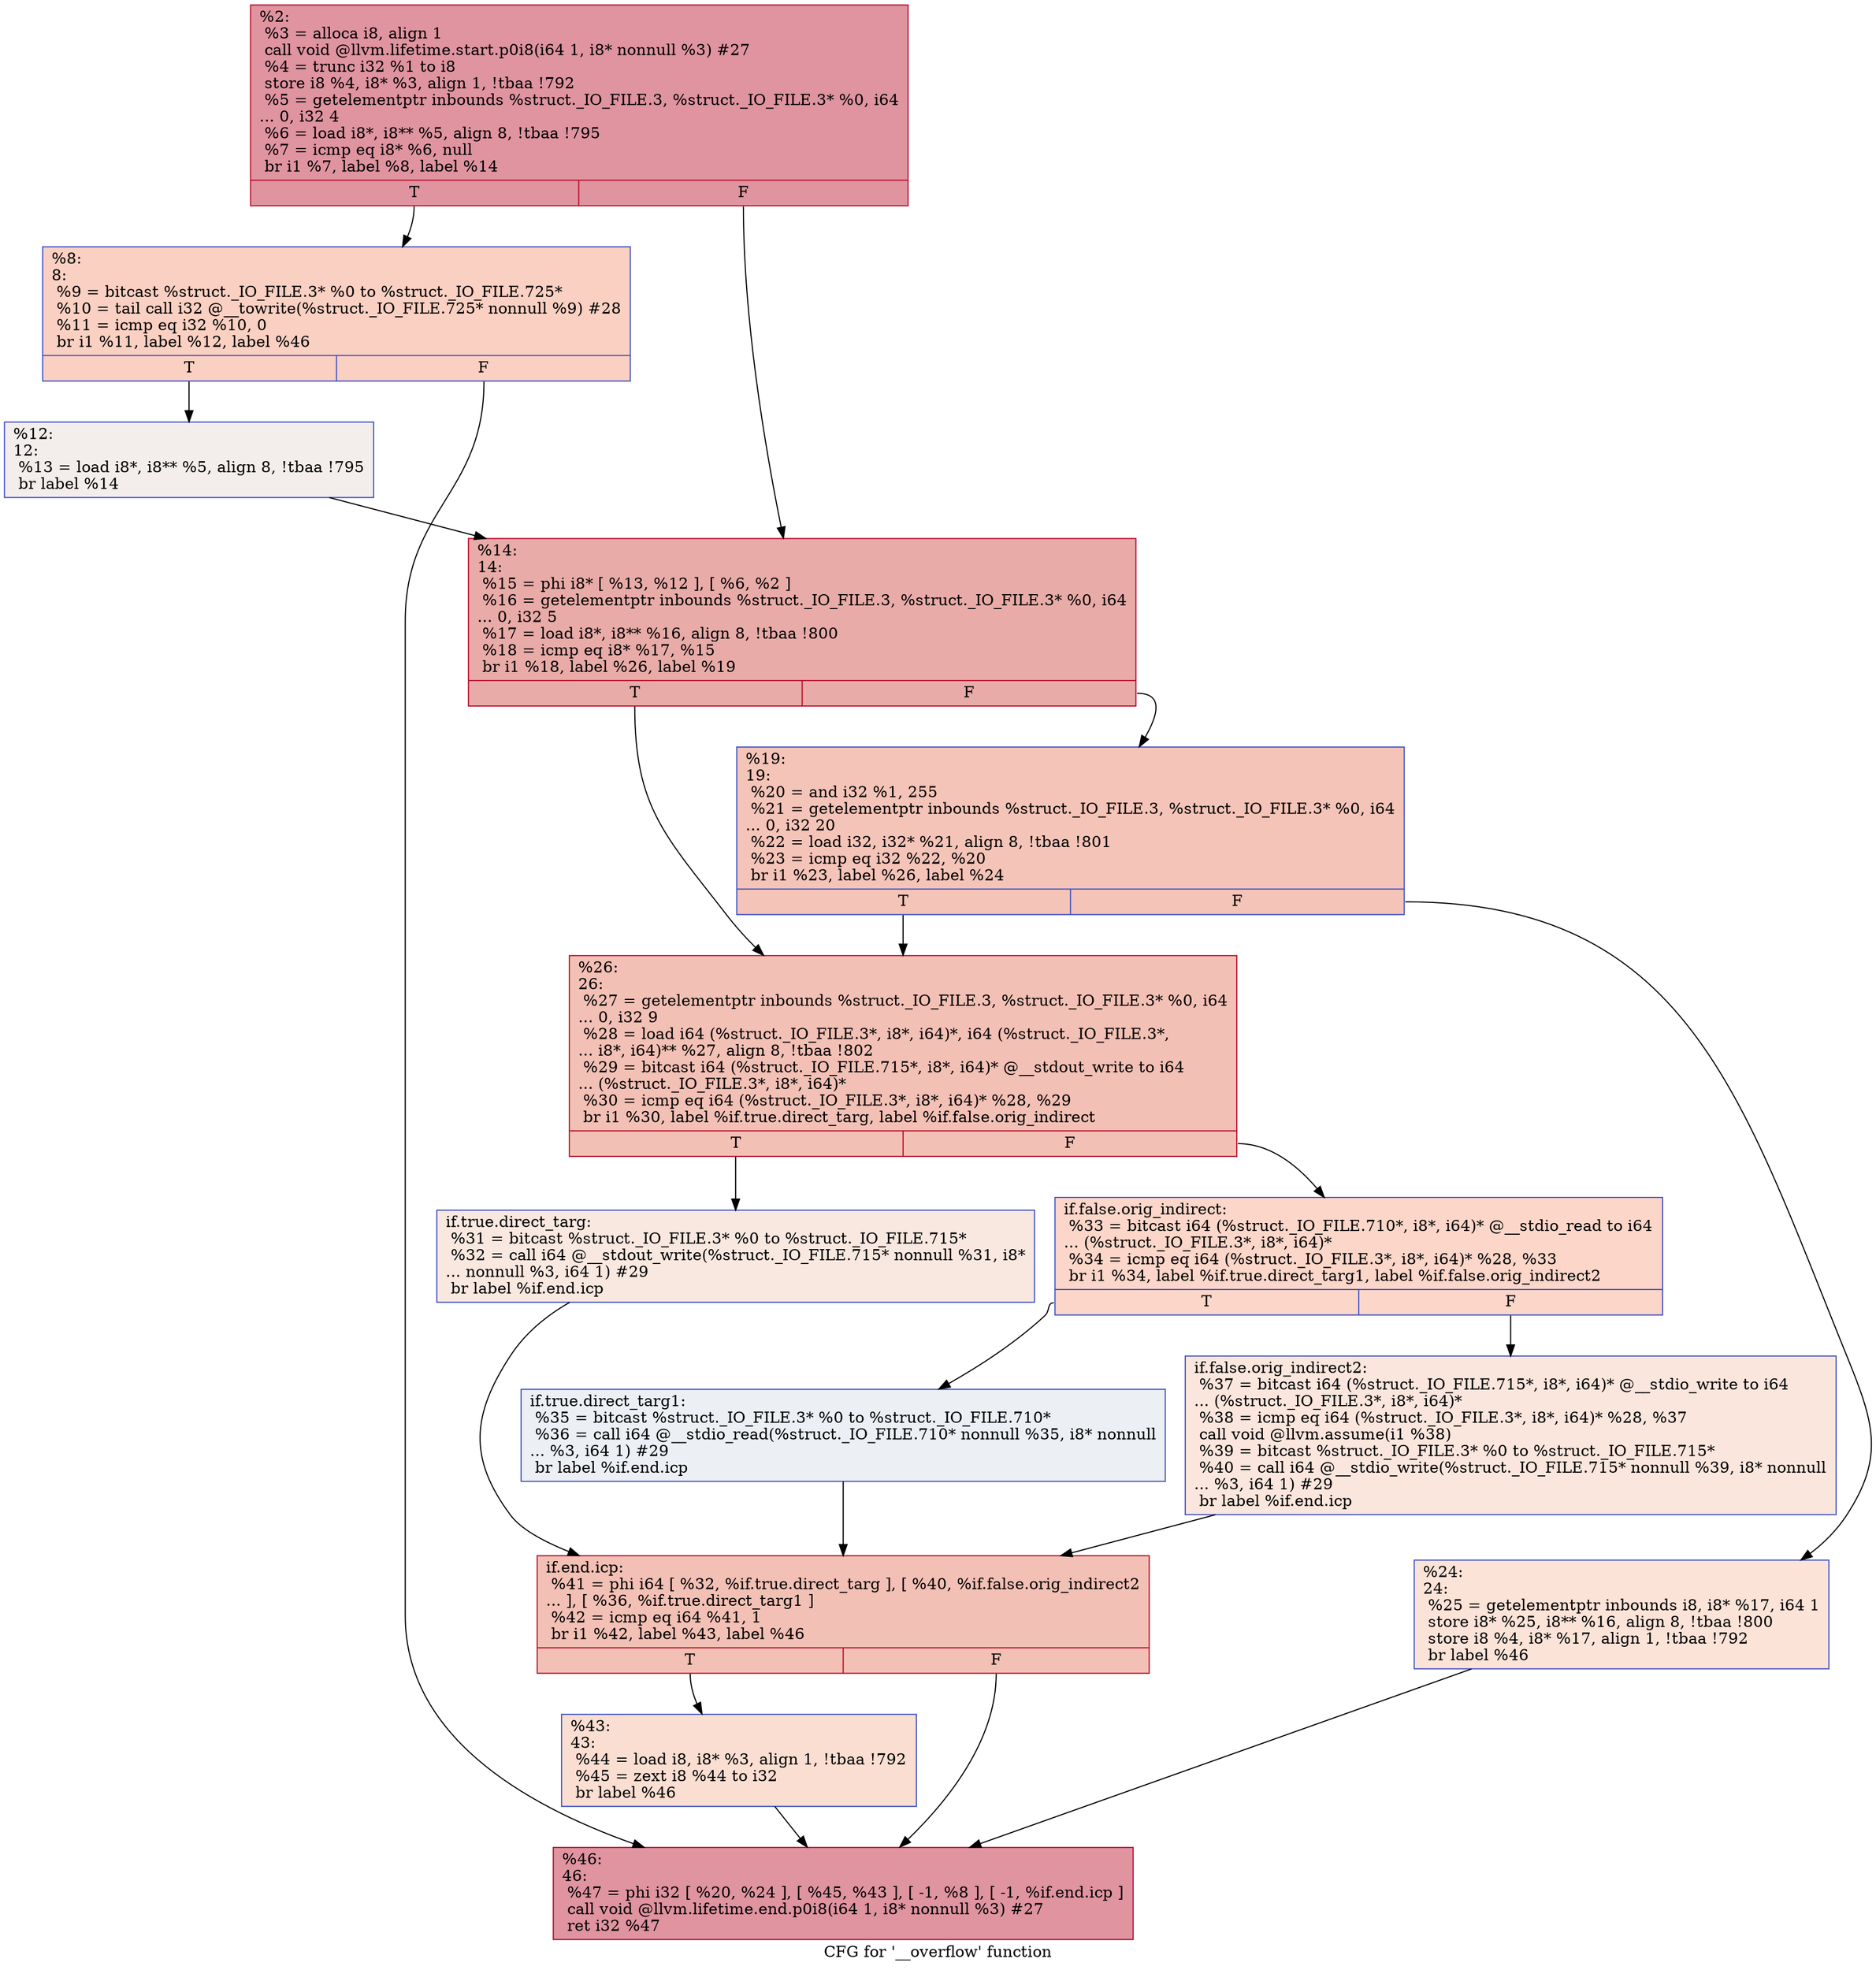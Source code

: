 digraph "CFG for '__overflow' function" {
	label="CFG for '__overflow' function";

	Node0x2535810 [shape=record,color="#b70d28ff", style=filled, fillcolor="#b70d2870",label="{%2:\l  %3 = alloca i8, align 1\l  call void @llvm.lifetime.start.p0i8(i64 1, i8* nonnull %3) #27\l  %4 = trunc i32 %1 to i8\l  store i8 %4, i8* %3, align 1, !tbaa !792\l  %5 = getelementptr inbounds %struct._IO_FILE.3, %struct._IO_FILE.3* %0, i64\l... 0, i32 4\l  %6 = load i8*, i8** %5, align 8, !tbaa !795\l  %7 = icmp eq i8* %6, null\l  br i1 %7, label %8, label %14\l|{<s0>T|<s1>F}}"];
	Node0x2535810:s0 -> Node0x2535940;
	Node0x2535810:s1 -> Node0x25359e0;
	Node0x2535940 [shape=record,color="#3d50c3ff", style=filled, fillcolor="#f3947570",label="{%8:\l8:                                                \l  %9 = bitcast %struct._IO_FILE.3* %0 to %struct._IO_FILE.725*\l  %10 = tail call i32 @__towrite(%struct._IO_FILE.725* nonnull %9) #28\l  %11 = icmp eq i32 %10, 0\l  br i1 %11, label %12, label %46\l|{<s0>T|<s1>F}}"];
	Node0x2535940:s0 -> Node0x2535990;
	Node0x2535940:s1 -> Node0x2535d00;
	Node0x2535990 [shape=record,color="#3d50c3ff", style=filled, fillcolor="#e3d9d370",label="{%12:\l12:                                               \l  %13 = load i8*, i8** %5, align 8, !tbaa !795\l  br label %14\l}"];
	Node0x2535990 -> Node0x25359e0;
	Node0x25359e0 [shape=record,color="#b70d28ff", style=filled, fillcolor="#cc403a70",label="{%14:\l14:                                               \l  %15 = phi i8* [ %13, %12 ], [ %6, %2 ]\l  %16 = getelementptr inbounds %struct._IO_FILE.3, %struct._IO_FILE.3* %0, i64\l... 0, i32 5\l  %17 = load i8*, i8** %16, align 8, !tbaa !800\l  %18 = icmp eq i8* %17, %15\l  br i1 %18, label %26, label %19\l|{<s0>T|<s1>F}}"];
	Node0x25359e0:s0 -> Node0x2535ad0;
	Node0x25359e0:s1 -> Node0x2535a30;
	Node0x2535a30 [shape=record,color="#3d50c3ff", style=filled, fillcolor="#e97a5f70",label="{%19:\l19:                                               \l  %20 = and i32 %1, 255\l  %21 = getelementptr inbounds %struct._IO_FILE.3, %struct._IO_FILE.3* %0, i64\l... 0, i32 20\l  %22 = load i32, i32* %21, align 8, !tbaa !801\l  %23 = icmp eq i32 %22, %20\l  br i1 %23, label %26, label %24\l|{<s0>T|<s1>F}}"];
	Node0x2535a30:s0 -> Node0x2535ad0;
	Node0x2535a30:s1 -> Node0x2535a80;
	Node0x2535a80 [shape=record,color="#3d50c3ff", style=filled, fillcolor="#f6bfa670",label="{%24:\l24:                                               \l  %25 = getelementptr inbounds i8, i8* %17, i64 1\l  store i8* %25, i8** %16, align 8, !tbaa !800\l  store i8 %4, i8* %17, align 1, !tbaa !792\l  br label %46\l}"];
	Node0x2535a80 -> Node0x2535d00;
	Node0x2535ad0 [shape=record,color="#b70d28ff", style=filled, fillcolor="#e5705870",label="{%26:\l26:                                               \l  %27 = getelementptr inbounds %struct._IO_FILE.3, %struct._IO_FILE.3* %0, i64\l... 0, i32 9\l  %28 = load i64 (%struct._IO_FILE.3*, i8*, i64)*, i64 (%struct._IO_FILE.3*,\l... i8*, i64)** %27, align 8, !tbaa !802\l  %29 = bitcast i64 (%struct._IO_FILE.715*, i8*, i64)* @__stdout_write to i64\l... (%struct._IO_FILE.3*, i8*, i64)*\l  %30 = icmp eq i64 (%struct._IO_FILE.3*, i8*, i64)* %28, %29\l  br i1 %30, label %if.true.direct_targ, label %if.false.orig_indirect\l|{<s0>T|<s1>F}}"];
	Node0x2535ad0:s0 -> Node0x2535b20;
	Node0x2535ad0:s1 -> Node0x2535b70;
	Node0x2535b20 [shape=record,color="#3d50c3ff", style=filled, fillcolor="#f1ccb870",label="{if.true.direct_targ:                              \l  %31 = bitcast %struct._IO_FILE.3* %0 to %struct._IO_FILE.715*\l  %32 = call i64 @__stdout_write(%struct._IO_FILE.715* nonnull %31, i8*\l... nonnull %3, i64 1) #29\l  br label %if.end.icp\l}"];
	Node0x2535b20 -> Node0x2535c60;
	Node0x2535b70 [shape=record,color="#3d50c3ff", style=filled, fillcolor="#f6a38570",label="{if.false.orig_indirect:                           \l  %33 = bitcast i64 (%struct._IO_FILE.710*, i8*, i64)* @__stdio_read to i64\l... (%struct._IO_FILE.3*, i8*, i64)*\l  %34 = icmp eq i64 (%struct._IO_FILE.3*, i8*, i64)* %28, %33\l  br i1 %34, label %if.true.direct_targ1, label %if.false.orig_indirect2\l|{<s0>T|<s1>F}}"];
	Node0x2535b70:s0 -> Node0x2535bc0;
	Node0x2535b70:s1 -> Node0x2535c10;
	Node0x2535bc0 [shape=record,color="#3d50c3ff", style=filled, fillcolor="#d4dbe670",label="{if.true.direct_targ1:                             \l  %35 = bitcast %struct._IO_FILE.3* %0 to %struct._IO_FILE.710*\l  %36 = call i64 @__stdio_read(%struct._IO_FILE.710* nonnull %35, i8* nonnull\l... %3, i64 1) #29\l  br label %if.end.icp\l}"];
	Node0x2535bc0 -> Node0x2535c60;
	Node0x2535c10 [shape=record,color="#3d50c3ff", style=filled, fillcolor="#f3c7b170",label="{if.false.orig_indirect2:                          \l  %37 = bitcast i64 (%struct._IO_FILE.715*, i8*, i64)* @__stdio_write to i64\l... (%struct._IO_FILE.3*, i8*, i64)*\l  %38 = icmp eq i64 (%struct._IO_FILE.3*, i8*, i64)* %28, %37\l  call void @llvm.assume(i1 %38)\l  %39 = bitcast %struct._IO_FILE.3* %0 to %struct._IO_FILE.715*\l  %40 = call i64 @__stdio_write(%struct._IO_FILE.715* nonnull %39, i8* nonnull\l... %3, i64 1) #29\l  br label %if.end.icp\l}"];
	Node0x2535c10 -> Node0x2535c60;
	Node0x2535c60 [shape=record,color="#b70d28ff", style=filled, fillcolor="#e5705870",label="{if.end.icp:                                       \l  %41 = phi i64 [ %32, %if.true.direct_targ ], [ %40, %if.false.orig_indirect2\l... ], [ %36, %if.true.direct_targ1 ]\l  %42 = icmp eq i64 %41, 1\l  br i1 %42, label %43, label %46\l|{<s0>T|<s1>F}}"];
	Node0x2535c60:s0 -> Node0x2535cb0;
	Node0x2535c60:s1 -> Node0x2535d00;
	Node0x2535cb0 [shape=record,color="#3d50c3ff", style=filled, fillcolor="#f7b59970",label="{%43:\l43:                                               \l  %44 = load i8, i8* %3, align 1, !tbaa !792\l  %45 = zext i8 %44 to i32\l  br label %46\l}"];
	Node0x2535cb0 -> Node0x2535d00;
	Node0x2535d00 [shape=record,color="#b70d28ff", style=filled, fillcolor="#b70d2870",label="{%46:\l46:                                               \l  %47 = phi i32 [ %20, %24 ], [ %45, %43 ], [ -1, %8 ], [ -1, %if.end.icp ]\l  call void @llvm.lifetime.end.p0i8(i64 1, i8* nonnull %3) #27\l  ret i32 %47\l}"];
}
